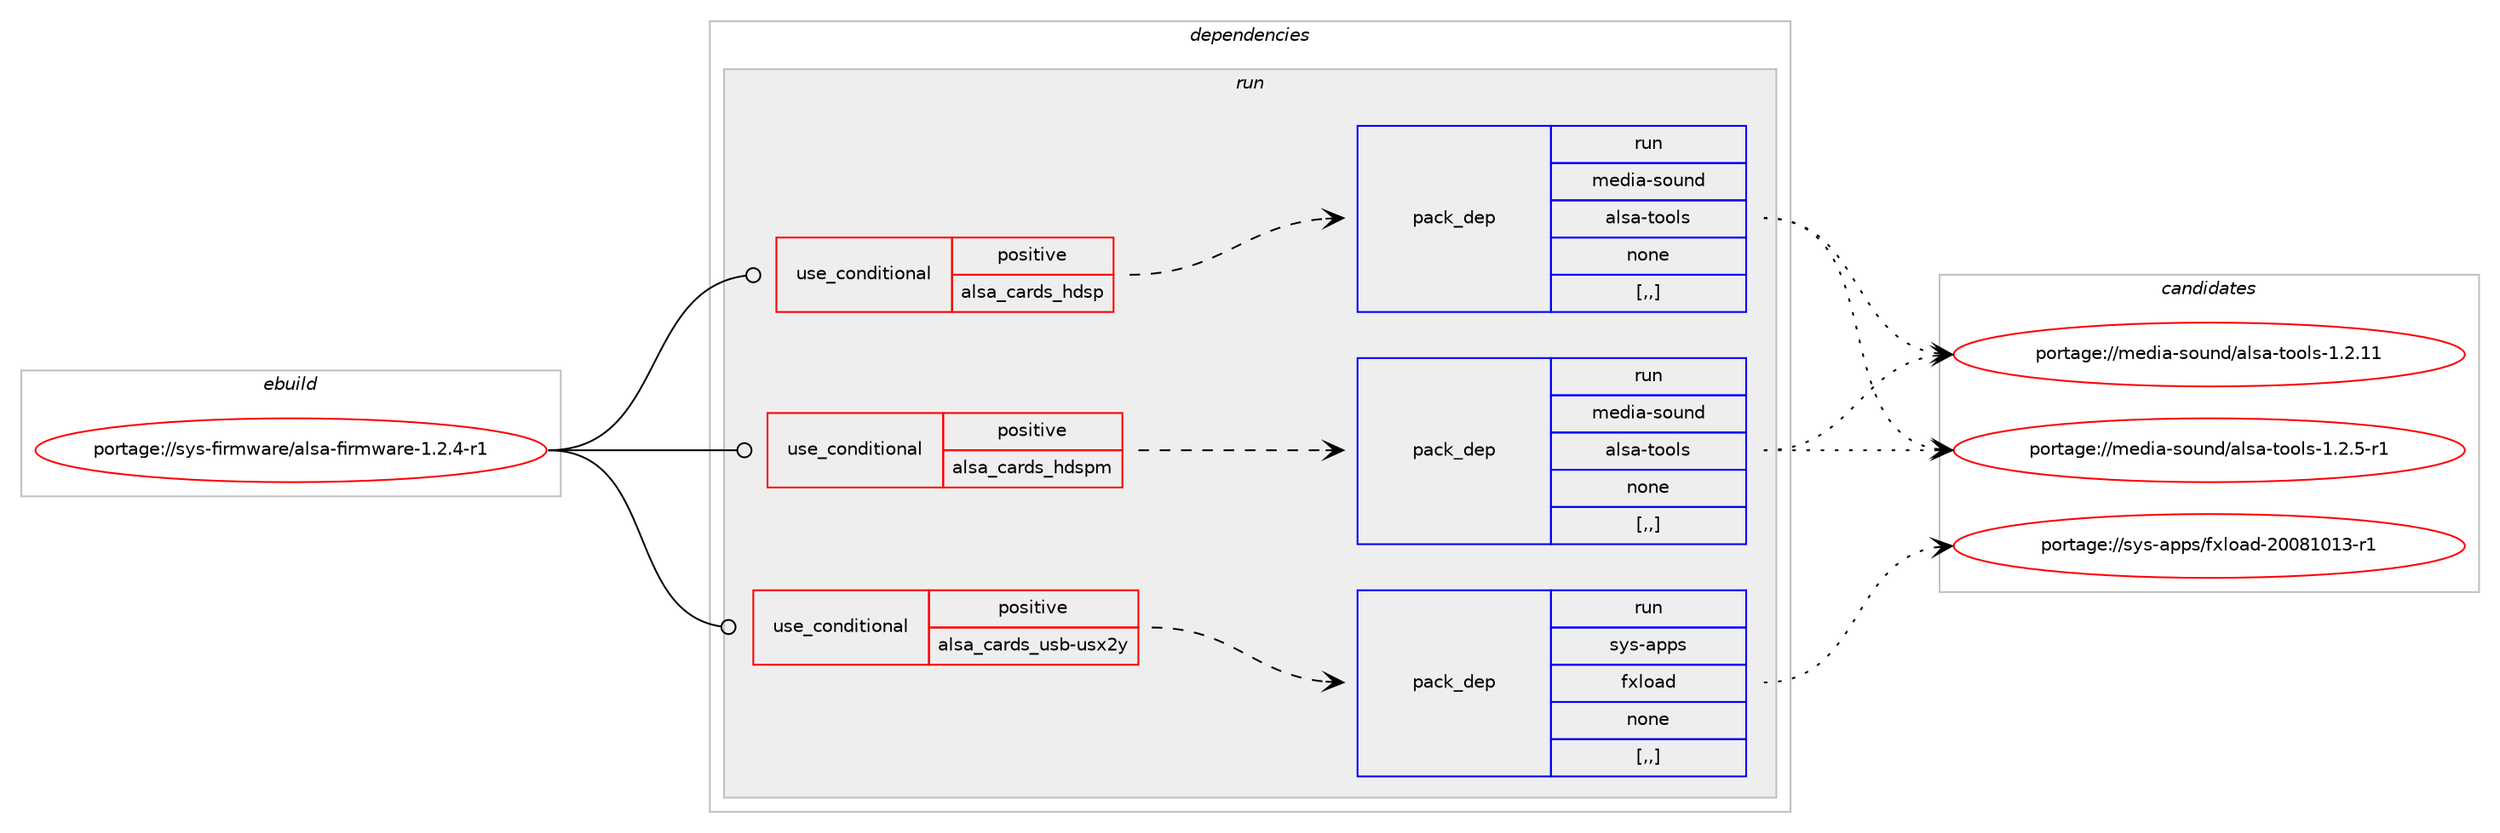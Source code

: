 digraph prolog {

# *************
# Graph options
# *************

newrank=true;
concentrate=true;
compound=true;
graph [rankdir=LR,fontname=Helvetica,fontsize=10,ranksep=1.5];#, ranksep=2.5, nodesep=0.2];
edge  [arrowhead=vee];
node  [fontname=Helvetica,fontsize=10];

# **********
# The ebuild
# **********

subgraph cluster_leftcol {
color=gray;
label=<<i>ebuild</i>>;
id [label="portage://sys-firmware/alsa-firmware-1.2.4-r1", color=red, width=4, href="../sys-firmware/alsa-firmware-1.2.4-r1.svg"];
}

# ****************
# The dependencies
# ****************

subgraph cluster_midcol {
color=gray;
label=<<i>dependencies</i>>;
subgraph cluster_compile {
fillcolor="#eeeeee";
style=filled;
label=<<i>compile</i>>;
}
subgraph cluster_compileandrun {
fillcolor="#eeeeee";
style=filled;
label=<<i>compile and run</i>>;
}
subgraph cluster_run {
fillcolor="#eeeeee";
style=filled;
label=<<i>run</i>>;
subgraph cond115804 {
dependency435024 [label=<<TABLE BORDER="0" CELLBORDER="1" CELLSPACING="0" CELLPADDING="4"><TR><TD ROWSPAN="3" CELLPADDING="10">use_conditional</TD></TR><TR><TD>positive</TD></TR><TR><TD>alsa_cards_hdsp</TD></TR></TABLE>>, shape=none, color=red];
subgraph pack316254 {
dependency435025 [label=<<TABLE BORDER="0" CELLBORDER="1" CELLSPACING="0" CELLPADDING="4" WIDTH="220"><TR><TD ROWSPAN="6" CELLPADDING="30">pack_dep</TD></TR><TR><TD WIDTH="110">run</TD></TR><TR><TD>media-sound</TD></TR><TR><TD>alsa-tools</TD></TR><TR><TD>none</TD></TR><TR><TD>[,,]</TD></TR></TABLE>>, shape=none, color=blue];
}
dependency435024:e -> dependency435025:w [weight=20,style="dashed",arrowhead="vee"];
}
id:e -> dependency435024:w [weight=20,style="solid",arrowhead="odot"];
subgraph cond115805 {
dependency435026 [label=<<TABLE BORDER="0" CELLBORDER="1" CELLSPACING="0" CELLPADDING="4"><TR><TD ROWSPAN="3" CELLPADDING="10">use_conditional</TD></TR><TR><TD>positive</TD></TR><TR><TD>alsa_cards_hdspm</TD></TR></TABLE>>, shape=none, color=red];
subgraph pack316255 {
dependency435027 [label=<<TABLE BORDER="0" CELLBORDER="1" CELLSPACING="0" CELLPADDING="4" WIDTH="220"><TR><TD ROWSPAN="6" CELLPADDING="30">pack_dep</TD></TR><TR><TD WIDTH="110">run</TD></TR><TR><TD>media-sound</TD></TR><TR><TD>alsa-tools</TD></TR><TR><TD>none</TD></TR><TR><TD>[,,]</TD></TR></TABLE>>, shape=none, color=blue];
}
dependency435026:e -> dependency435027:w [weight=20,style="dashed",arrowhead="vee"];
}
id:e -> dependency435026:w [weight=20,style="solid",arrowhead="odot"];
subgraph cond115806 {
dependency435028 [label=<<TABLE BORDER="0" CELLBORDER="1" CELLSPACING="0" CELLPADDING="4"><TR><TD ROWSPAN="3" CELLPADDING="10">use_conditional</TD></TR><TR><TD>positive</TD></TR><TR><TD>alsa_cards_usb-usx2y</TD></TR></TABLE>>, shape=none, color=red];
subgraph pack316256 {
dependency435029 [label=<<TABLE BORDER="0" CELLBORDER="1" CELLSPACING="0" CELLPADDING="4" WIDTH="220"><TR><TD ROWSPAN="6" CELLPADDING="30">pack_dep</TD></TR><TR><TD WIDTH="110">run</TD></TR><TR><TD>sys-apps</TD></TR><TR><TD>fxload</TD></TR><TR><TD>none</TD></TR><TR><TD>[,,]</TD></TR></TABLE>>, shape=none, color=blue];
}
dependency435028:e -> dependency435029:w [weight=20,style="dashed",arrowhead="vee"];
}
id:e -> dependency435028:w [weight=20,style="solid",arrowhead="odot"];
}
}

# **************
# The candidates
# **************

subgraph cluster_choices {
rank=same;
color=gray;
label=<<i>candidates</i>>;

subgraph choice316254 {
color=black;
nodesep=1;
choice10910110010597451151111171101004797108115974511611111110811545494650464949 [label="portage://media-sound/alsa-tools-1.2.11", color=red, width=4,href="../media-sound/alsa-tools-1.2.11.svg"];
choice1091011001059745115111117110100479710811597451161111111081154549465046534511449 [label="portage://media-sound/alsa-tools-1.2.5-r1", color=red, width=4,href="../media-sound/alsa-tools-1.2.5-r1.svg"];
dependency435025:e -> choice10910110010597451151111171101004797108115974511611111110811545494650464949:w [style=dotted,weight="100"];
dependency435025:e -> choice1091011001059745115111117110100479710811597451161111111081154549465046534511449:w [style=dotted,weight="100"];
}
subgraph choice316255 {
color=black;
nodesep=1;
choice10910110010597451151111171101004797108115974511611111110811545494650464949 [label="portage://media-sound/alsa-tools-1.2.11", color=red, width=4,href="../media-sound/alsa-tools-1.2.11.svg"];
choice1091011001059745115111117110100479710811597451161111111081154549465046534511449 [label="portage://media-sound/alsa-tools-1.2.5-r1", color=red, width=4,href="../media-sound/alsa-tools-1.2.5-r1.svg"];
dependency435027:e -> choice10910110010597451151111171101004797108115974511611111110811545494650464949:w [style=dotted,weight="100"];
dependency435027:e -> choice1091011001059745115111117110100479710811597451161111111081154549465046534511449:w [style=dotted,weight="100"];
}
subgraph choice316256 {
color=black;
nodesep=1;
choice115121115459711211211547102120108111971004550484856494849514511449 [label="portage://sys-apps/fxload-20081013-r1", color=red, width=4,href="../sys-apps/fxload-20081013-r1.svg"];
dependency435029:e -> choice115121115459711211211547102120108111971004550484856494849514511449:w [style=dotted,weight="100"];
}
}

}
